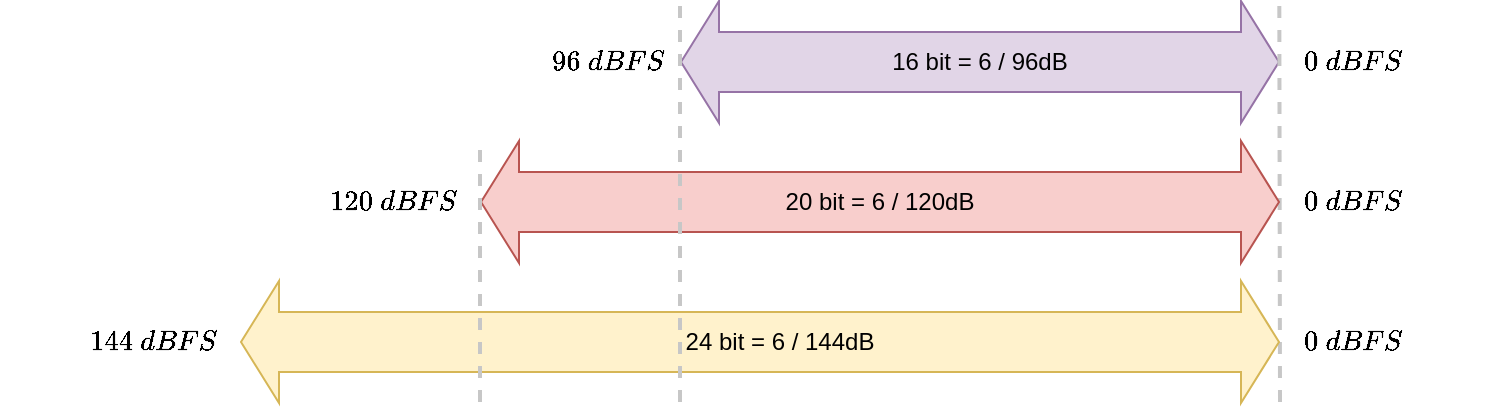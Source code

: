 <mxfile version="18.1.3" type="device"><diagram name="Seite-1" id="8YABCWYjU56DUB7J7AaN"><mxGraphModel dx="1221" dy="764" grid="1" gridSize="10" guides="1" tooltips="1" connect="1" arrows="1" fold="1" page="1" pageScale="1" pageWidth="827" pageHeight="1169" math="1" shadow="0"><root><mxCell id="0"/><mxCell id="1" parent="0"/><mxCell id="p23xVv6Rp5-aRSuJVF9R-9" value="" style="shape=flexArrow;endArrow=classic;startArrow=classic;html=1;rounded=0;startWidth=30;endWidth=30;width=30;fillColor=#e1d5e7;strokeColor=#9673a6;" parent="1" edge="1"><mxGeometry width="100" height="100" relative="1" as="geometry"><mxPoint x="380" y="60" as="sourcePoint"/><mxPoint x="680" y="60" as="targetPoint"/></mxGeometry></mxCell><mxCell id="p23xVv6Rp5-aRSuJVF9R-13" value="16 bit = 6 / 96dB" style="text;html=1;align=center;verticalAlign=middle;whiteSpace=wrap;rounded=0;" parent="1" vertex="1"><mxGeometry x="400" y="40" width="260" height="40" as="geometry"/></mxCell><mxCell id="p23xVv6Rp5-aRSuJVF9R-16" value="" style="endArrow=none;dashed=1;html=1;strokeWidth=2;rounded=0;strokeColor=#C7C7C7;exitX=0;exitY=1;exitDx=0;exitDy=0;" parent="1" edge="1"><mxGeometry width="50" height="50" relative="1" as="geometry"><mxPoint x="680" y="230" as="sourcePoint"/><mxPoint x="679.66" y="30" as="targetPoint"/></mxGeometry></mxCell><mxCell id="p23xVv6Rp5-aRSuJVF9R-21" value="$$96\space dBFS$$" style="text;html=1;align=right;verticalAlign=middle;whiteSpace=wrap;rounded=0;" parent="1" vertex="1"><mxGeometry x="264" y="45" width="110" height="30" as="geometry"/></mxCell><mxCell id="p23xVv6Rp5-aRSuJVF9R-26" value="$$0 \space&amp;nbsp; dBFS$$" style="text;html=1;align=left;verticalAlign=middle;whiteSpace=wrap;rounded=0;" parent="1" vertex="1"><mxGeometry x="690" y="30" width="97" height="60" as="geometry"/></mxCell><mxCell id="p23xVv6Rp5-aRSuJVF9R-27" value="" style="shape=flexArrow;endArrow=classic;startArrow=classic;html=1;rounded=0;startWidth=30;endWidth=30;width=30;fillColor=#f8cecc;strokeColor=#b85450;" parent="1" edge="1"><mxGeometry width="100" height="100" relative="1" as="geometry"><mxPoint x="280" y="130" as="sourcePoint"/><mxPoint x="680" y="130" as="targetPoint"/></mxGeometry></mxCell><mxCell id="p23xVv6Rp5-aRSuJVF9R-28" value="20 bit = 6 / 120dB" style="text;html=1;align=center;verticalAlign=middle;whiteSpace=wrap;rounded=0;" parent="1" vertex="1"><mxGeometry x="300" y="110" width="360" height="40" as="geometry"/></mxCell><mxCell id="p23xVv6Rp5-aRSuJVF9R-30" value="$$0 \space&amp;nbsp; dBFS$$" style="text;html=1;align=left;verticalAlign=middle;whiteSpace=wrap;rounded=0;" parent="1" vertex="1"><mxGeometry x="690" y="100" width="97" height="60" as="geometry"/></mxCell><mxCell id="p23xVv6Rp5-aRSuJVF9R-32" value="" style="shape=flexArrow;endArrow=classic;startArrow=classic;html=1;rounded=0;startWidth=30;endWidth=30;width=30;fillColor=#fff2cc;strokeColor=#d6b656;" parent="1" edge="1"><mxGeometry width="100" height="100" relative="1" as="geometry"><mxPoint x="160" y="200" as="sourcePoint"/><mxPoint x="680" y="200" as="targetPoint"/></mxGeometry></mxCell><mxCell id="p23xVv6Rp5-aRSuJVF9R-33" value="24 bit = 6 / 144dB" style="text;html=1;align=center;verticalAlign=middle;whiteSpace=wrap;rounded=0;" parent="1" vertex="1"><mxGeometry x="200" y="180" width="460" height="40" as="geometry"/></mxCell><mxCell id="p23xVv6Rp5-aRSuJVF9R-15" value="" style="endArrow=none;dashed=1;html=1;strokeWidth=2;rounded=0;strokeColor=#C7C7C7;" parent="1" edge="1"><mxGeometry width="50" height="50" relative="1" as="geometry"><mxPoint x="380" y="230" as="sourcePoint"/><mxPoint x="380" y="30" as="targetPoint"/></mxGeometry></mxCell><mxCell id="p23xVv6Rp5-aRSuJVF9R-29" value="" style="endArrow=none;dashed=1;html=1;strokeWidth=2;rounded=0;strokeColor=#C7C7C7;" parent="1" edge="1"><mxGeometry width="50" height="50" relative="1" as="geometry"><mxPoint x="280" y="230" as="sourcePoint"/><mxPoint x="280" y="100" as="targetPoint"/></mxGeometry></mxCell><mxCell id="p23xVv6Rp5-aRSuJVF9R-34" value="$$120\space dBFS$$" style="text;html=1;align=right;verticalAlign=middle;whiteSpace=wrap;rounded=0;" parent="1" vertex="1"><mxGeometry x="160" y="115" width="110" height="30" as="geometry"/></mxCell><mxCell id="p23xVv6Rp5-aRSuJVF9R-35" value="$$144\space dBFS$$" style="text;html=1;align=right;verticalAlign=middle;whiteSpace=wrap;rounded=0;" parent="1" vertex="1"><mxGeometry x="40" y="185" width="110" height="30" as="geometry"/></mxCell><mxCell id="A3PyrckCtjrye_xedkuA-1" value="$$0 \space&amp;nbsp; dBFS$$" style="text;html=1;align=left;verticalAlign=middle;whiteSpace=wrap;rounded=0;" vertex="1" parent="1"><mxGeometry x="690" y="170" width="97" height="60" as="geometry"/></mxCell></root></mxGraphModel></diagram></mxfile>